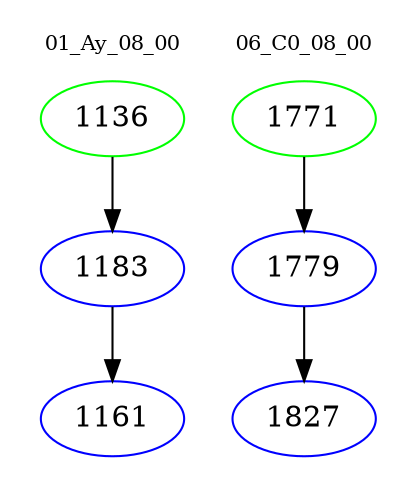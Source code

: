 digraph{
subgraph cluster_0 {
color = white
label = "01_Ay_08_00";
fontsize=10;
T0_1136 [label="1136", color="green"]
T0_1136 -> T0_1183 [color="black"]
T0_1183 [label="1183", color="blue"]
T0_1183 -> T0_1161 [color="black"]
T0_1161 [label="1161", color="blue"]
}
subgraph cluster_1 {
color = white
label = "06_C0_08_00";
fontsize=10;
T1_1771 [label="1771", color="green"]
T1_1771 -> T1_1779 [color="black"]
T1_1779 [label="1779", color="blue"]
T1_1779 -> T1_1827 [color="black"]
T1_1827 [label="1827", color="blue"]
}
}
